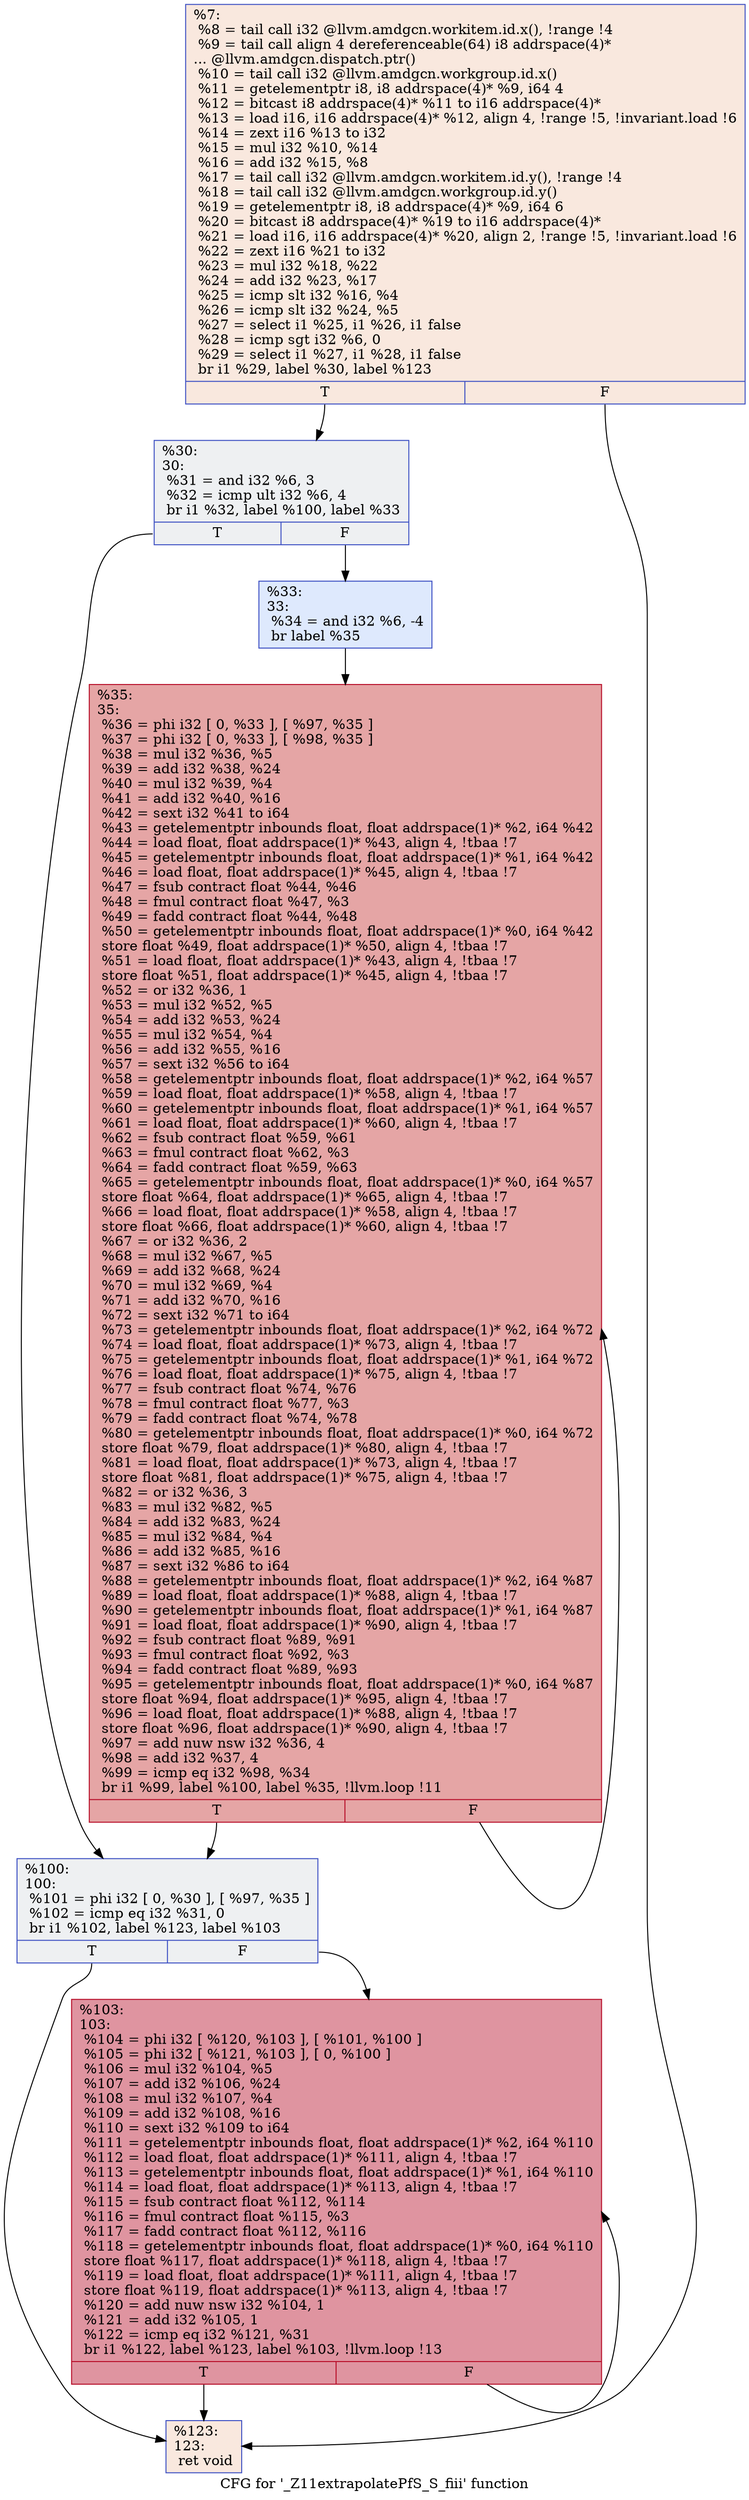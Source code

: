 digraph "CFG for '_Z11extrapolatePfS_S_fiii' function" {
	label="CFG for '_Z11extrapolatePfS_S_fiii' function";

	Node0x507c6a0 [shape=record,color="#3d50c3ff", style=filled, fillcolor="#f2cab570",label="{%7:\l  %8 = tail call i32 @llvm.amdgcn.workitem.id.x(), !range !4\l  %9 = tail call align 4 dereferenceable(64) i8 addrspace(4)*\l... @llvm.amdgcn.dispatch.ptr()\l  %10 = tail call i32 @llvm.amdgcn.workgroup.id.x()\l  %11 = getelementptr i8, i8 addrspace(4)* %9, i64 4\l  %12 = bitcast i8 addrspace(4)* %11 to i16 addrspace(4)*\l  %13 = load i16, i16 addrspace(4)* %12, align 4, !range !5, !invariant.load !6\l  %14 = zext i16 %13 to i32\l  %15 = mul i32 %10, %14\l  %16 = add i32 %15, %8\l  %17 = tail call i32 @llvm.amdgcn.workitem.id.y(), !range !4\l  %18 = tail call i32 @llvm.amdgcn.workgroup.id.y()\l  %19 = getelementptr i8, i8 addrspace(4)* %9, i64 6\l  %20 = bitcast i8 addrspace(4)* %19 to i16 addrspace(4)*\l  %21 = load i16, i16 addrspace(4)* %20, align 2, !range !5, !invariant.load !6\l  %22 = zext i16 %21 to i32\l  %23 = mul i32 %18, %22\l  %24 = add i32 %23, %17\l  %25 = icmp slt i32 %16, %4\l  %26 = icmp slt i32 %24, %5\l  %27 = select i1 %25, i1 %26, i1 false\l  %28 = icmp sgt i32 %6, 0\l  %29 = select i1 %27, i1 %28, i1 false\l  br i1 %29, label %30, label %123\l|{<s0>T|<s1>F}}"];
	Node0x507c6a0:s0 -> Node0x5080280;
	Node0x507c6a0:s1 -> Node0x5080310;
	Node0x5080280 [shape=record,color="#3d50c3ff", style=filled, fillcolor="#d9dce170",label="{%30:\l30:                                               \l  %31 = and i32 %6, 3\l  %32 = icmp ult i32 %6, 4\l  br i1 %32, label %100, label %33\l|{<s0>T|<s1>F}}"];
	Node0x5080280:s0 -> Node0x507e4e0;
	Node0x5080280:s1 -> Node0x507e530;
	Node0x507e530 [shape=record,color="#3d50c3ff", style=filled, fillcolor="#b5cdfa70",label="{%33:\l33:                                               \l  %34 = and i32 %6, -4\l  br label %35\l}"];
	Node0x507e530 -> Node0x5080920;
	Node0x5080920 [shape=record,color="#b70d28ff", style=filled, fillcolor="#c5333470",label="{%35:\l35:                                               \l  %36 = phi i32 [ 0, %33 ], [ %97, %35 ]\l  %37 = phi i32 [ 0, %33 ], [ %98, %35 ]\l  %38 = mul i32 %36, %5\l  %39 = add i32 %38, %24\l  %40 = mul i32 %39, %4\l  %41 = add i32 %40, %16\l  %42 = sext i32 %41 to i64\l  %43 = getelementptr inbounds float, float addrspace(1)* %2, i64 %42\l  %44 = load float, float addrspace(1)* %43, align 4, !tbaa !7\l  %45 = getelementptr inbounds float, float addrspace(1)* %1, i64 %42\l  %46 = load float, float addrspace(1)* %45, align 4, !tbaa !7\l  %47 = fsub contract float %44, %46\l  %48 = fmul contract float %47, %3\l  %49 = fadd contract float %44, %48\l  %50 = getelementptr inbounds float, float addrspace(1)* %0, i64 %42\l  store float %49, float addrspace(1)* %50, align 4, !tbaa !7\l  %51 = load float, float addrspace(1)* %43, align 4, !tbaa !7\l  store float %51, float addrspace(1)* %45, align 4, !tbaa !7\l  %52 = or i32 %36, 1\l  %53 = mul i32 %52, %5\l  %54 = add i32 %53, %24\l  %55 = mul i32 %54, %4\l  %56 = add i32 %55, %16\l  %57 = sext i32 %56 to i64\l  %58 = getelementptr inbounds float, float addrspace(1)* %2, i64 %57\l  %59 = load float, float addrspace(1)* %58, align 4, !tbaa !7\l  %60 = getelementptr inbounds float, float addrspace(1)* %1, i64 %57\l  %61 = load float, float addrspace(1)* %60, align 4, !tbaa !7\l  %62 = fsub contract float %59, %61\l  %63 = fmul contract float %62, %3\l  %64 = fadd contract float %59, %63\l  %65 = getelementptr inbounds float, float addrspace(1)* %0, i64 %57\l  store float %64, float addrspace(1)* %65, align 4, !tbaa !7\l  %66 = load float, float addrspace(1)* %58, align 4, !tbaa !7\l  store float %66, float addrspace(1)* %60, align 4, !tbaa !7\l  %67 = or i32 %36, 2\l  %68 = mul i32 %67, %5\l  %69 = add i32 %68, %24\l  %70 = mul i32 %69, %4\l  %71 = add i32 %70, %16\l  %72 = sext i32 %71 to i64\l  %73 = getelementptr inbounds float, float addrspace(1)* %2, i64 %72\l  %74 = load float, float addrspace(1)* %73, align 4, !tbaa !7\l  %75 = getelementptr inbounds float, float addrspace(1)* %1, i64 %72\l  %76 = load float, float addrspace(1)* %75, align 4, !tbaa !7\l  %77 = fsub contract float %74, %76\l  %78 = fmul contract float %77, %3\l  %79 = fadd contract float %74, %78\l  %80 = getelementptr inbounds float, float addrspace(1)* %0, i64 %72\l  store float %79, float addrspace(1)* %80, align 4, !tbaa !7\l  %81 = load float, float addrspace(1)* %73, align 4, !tbaa !7\l  store float %81, float addrspace(1)* %75, align 4, !tbaa !7\l  %82 = or i32 %36, 3\l  %83 = mul i32 %82, %5\l  %84 = add i32 %83, %24\l  %85 = mul i32 %84, %4\l  %86 = add i32 %85, %16\l  %87 = sext i32 %86 to i64\l  %88 = getelementptr inbounds float, float addrspace(1)* %2, i64 %87\l  %89 = load float, float addrspace(1)* %88, align 4, !tbaa !7\l  %90 = getelementptr inbounds float, float addrspace(1)* %1, i64 %87\l  %91 = load float, float addrspace(1)* %90, align 4, !tbaa !7\l  %92 = fsub contract float %89, %91\l  %93 = fmul contract float %92, %3\l  %94 = fadd contract float %89, %93\l  %95 = getelementptr inbounds float, float addrspace(1)* %0, i64 %87\l  store float %94, float addrspace(1)* %95, align 4, !tbaa !7\l  %96 = load float, float addrspace(1)* %88, align 4, !tbaa !7\l  store float %96, float addrspace(1)* %90, align 4, !tbaa !7\l  %97 = add nuw nsw i32 %36, 4\l  %98 = add i32 %37, 4\l  %99 = icmp eq i32 %98, %34\l  br i1 %99, label %100, label %35, !llvm.loop !11\l|{<s0>T|<s1>F}}"];
	Node0x5080920:s0 -> Node0x507e4e0;
	Node0x5080920:s1 -> Node0x5080920;
	Node0x507e4e0 [shape=record,color="#3d50c3ff", style=filled, fillcolor="#d9dce170",label="{%100:\l100:                                              \l  %101 = phi i32 [ 0, %30 ], [ %97, %35 ]\l  %102 = icmp eq i32 %31, 0\l  br i1 %102, label %123, label %103\l|{<s0>T|<s1>F}}"];
	Node0x507e4e0:s0 -> Node0x5080310;
	Node0x507e4e0:s1 -> Node0x5083e90;
	Node0x5083e90 [shape=record,color="#b70d28ff", style=filled, fillcolor="#b70d2870",label="{%103:\l103:                                              \l  %104 = phi i32 [ %120, %103 ], [ %101, %100 ]\l  %105 = phi i32 [ %121, %103 ], [ 0, %100 ]\l  %106 = mul i32 %104, %5\l  %107 = add i32 %106, %24\l  %108 = mul i32 %107, %4\l  %109 = add i32 %108, %16\l  %110 = sext i32 %109 to i64\l  %111 = getelementptr inbounds float, float addrspace(1)* %2, i64 %110\l  %112 = load float, float addrspace(1)* %111, align 4, !tbaa !7\l  %113 = getelementptr inbounds float, float addrspace(1)* %1, i64 %110\l  %114 = load float, float addrspace(1)* %113, align 4, !tbaa !7\l  %115 = fsub contract float %112, %114\l  %116 = fmul contract float %115, %3\l  %117 = fadd contract float %112, %116\l  %118 = getelementptr inbounds float, float addrspace(1)* %0, i64 %110\l  store float %117, float addrspace(1)* %118, align 4, !tbaa !7\l  %119 = load float, float addrspace(1)* %111, align 4, !tbaa !7\l  store float %119, float addrspace(1)* %113, align 4, !tbaa !7\l  %120 = add nuw nsw i32 %104, 1\l  %121 = add i32 %105, 1\l  %122 = icmp eq i32 %121, %31\l  br i1 %122, label %123, label %103, !llvm.loop !13\l|{<s0>T|<s1>F}}"];
	Node0x5083e90:s0 -> Node0x5080310;
	Node0x5083e90:s1 -> Node0x5083e90;
	Node0x5080310 [shape=record,color="#3d50c3ff", style=filled, fillcolor="#f2cab570",label="{%123:\l123:                                              \l  ret void\l}"];
}
